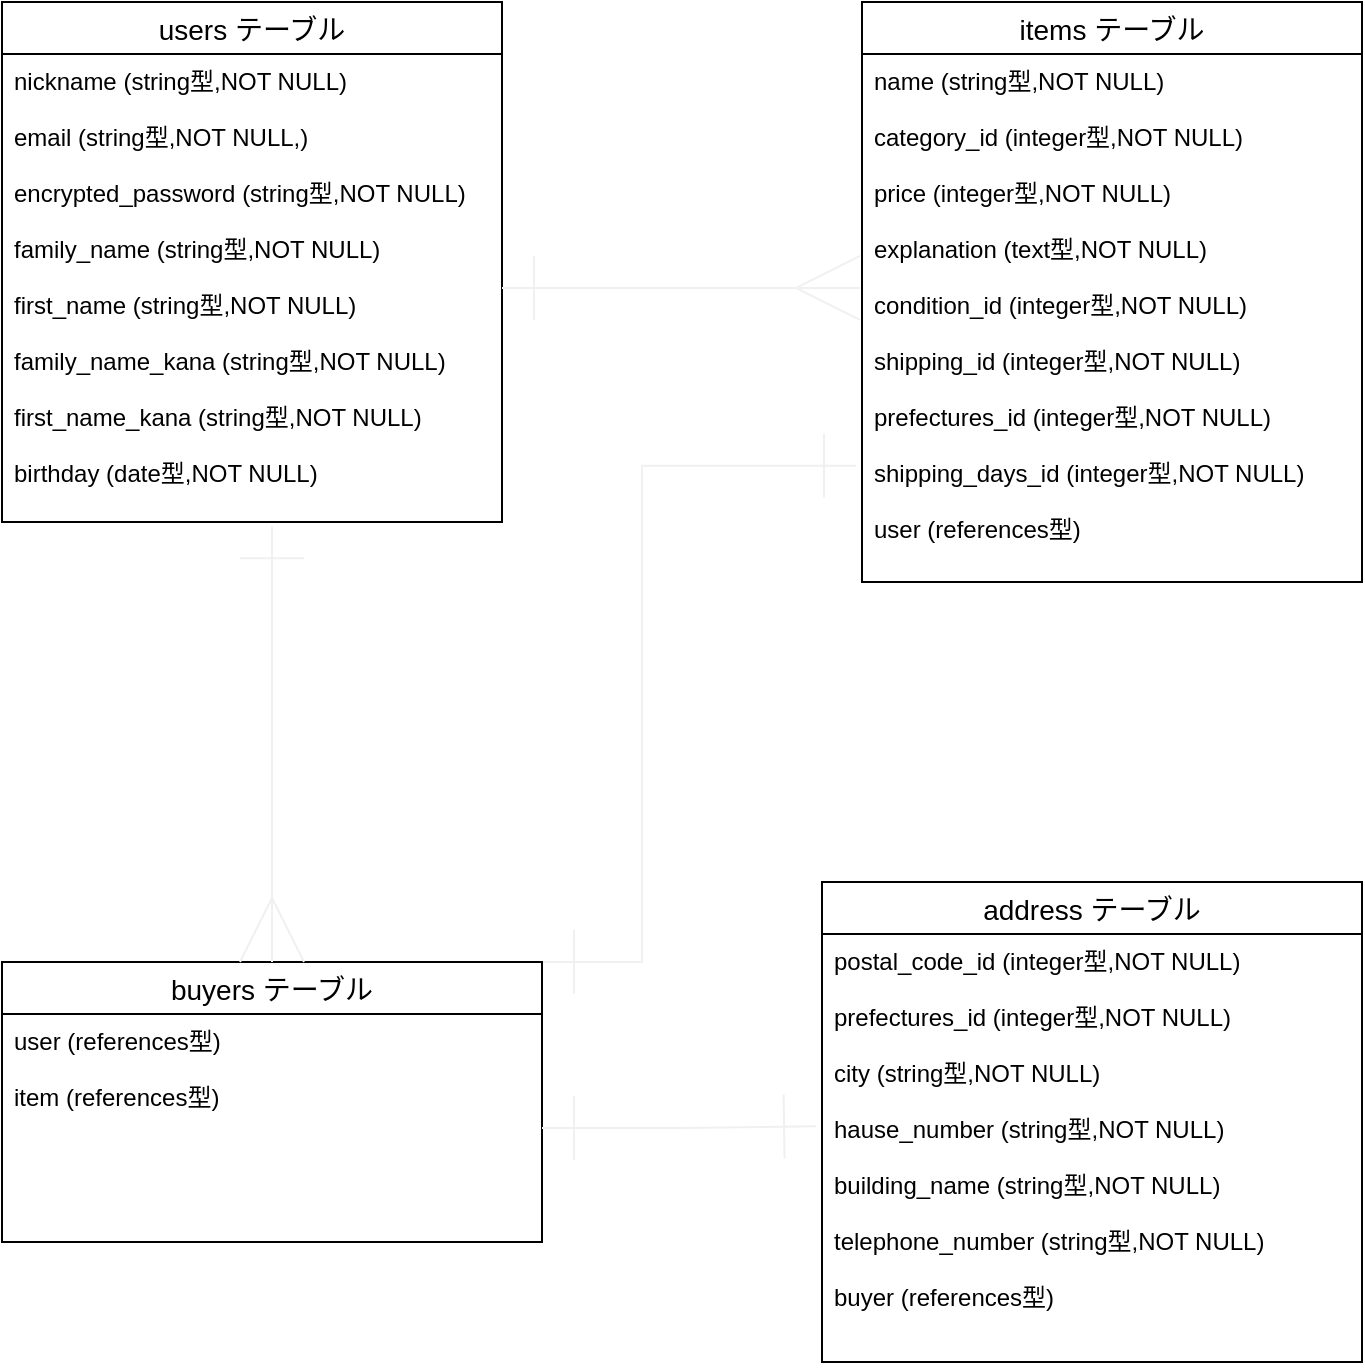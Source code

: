 <mxfile>
    <diagram id="QP2oNOcBx2eUWNQDQ7LL" name="ページ1">
        <mxGraphModel dx="967" dy="830" grid="1" gridSize="10" guides="1" tooltips="1" connect="1" arrows="1" fold="1" page="1" pageScale="1" pageWidth="827" pageHeight="1169" math="0" shadow="0">
            <root>
                <mxCell id="0"/>
                <mxCell id="1" parent="0"/>
                <mxCell id="2" value="users テーブル" style="swimlane;fontStyle=0;childLayout=stackLayout;horizontal=1;startSize=26;horizontalStack=0;resizeParent=1;resizeParentMax=0;resizeLast=0;collapsible=1;marginBottom=0;align=center;fontSize=14;" vertex="1" parent="1">
                    <mxGeometry x="80" y="40" width="250" height="260" as="geometry"/>
                </mxCell>
                <mxCell id="26" value="nickname (string型,NOT NULL)&#10;&#10;email (string型,NOT NULL,)&#10;&#10;encrypted_password (string型,NOT NULL)&#10;&#10;family_name (string型,NOT NULL)&#10;&#10;first_name (string型,NOT NULL)&#10;&#10;family_name_kana (string型,NOT NULL)&#10;&#10;first_name_kana (string型,NOT NULL)&#10;&#10;birthday (date型,NOT NULL)" style="text;strokeColor=none;fillColor=none;spacingLeft=4;spacingRight=4;overflow=hidden;rotatable=0;points=[[0,0.5],[1,0.5]];portConstraint=eastwest;fontSize=12;" vertex="1" parent="2">
                    <mxGeometry y="26" width="250" height="234" as="geometry"/>
                </mxCell>
                <mxCell id="6" value="items テーブル" style="swimlane;fontStyle=0;childLayout=stackLayout;horizontal=1;startSize=26;horizontalStack=0;resizeParent=1;resizeParentMax=0;resizeLast=0;collapsible=1;marginBottom=0;align=center;fontSize=14;" vertex="1" parent="1">
                    <mxGeometry x="510" y="40" width="250" height="290" as="geometry"/>
                </mxCell>
                <mxCell id="7" value="name (string型,NOT NULL)&#10;&#10;category_id (integer型,NOT NULL)&#10;&#10;price (integer型,NOT NULL)&#10;&#10;explanation (text型,NOT NULL)&#10;&#10;condition_id (integer型,NOT NULL)&#10;&#10;shipping_id (integer型,NOT NULL)&#10;&#10;prefectures_id (integer型,NOT NULL)&#10;&#10;shipping_days_id (integer型,NOT NULL)&#10;&#10;user (references型)" style="text;strokeColor=none;fillColor=none;spacingLeft=4;spacingRight=4;overflow=hidden;rotatable=0;points=[[0,0.5],[1,0.5]];portConstraint=eastwest;fontSize=12;" vertex="1" parent="6">
                    <mxGeometry y="26" width="250" height="264" as="geometry"/>
                </mxCell>
                <mxCell id="46" style="edgeStyle=orthogonalEdgeStyle;rounded=0;jumpSize=16;orthogonalLoop=1;jettySize=auto;html=1;exitX=1;exitY=0;exitDx=0;exitDy=0;startArrow=ERone;startFill=0;endArrow=ERone;endFill=0;startSize=30;endSize=30;sourcePerimeterSpacing=0;targetPerimeterSpacing=0;strokeColor=#F0F0F0;strokeWidth=1;entryX=-0.012;entryY=0.78;entryDx=0;entryDy=0;entryPerimeter=0;" edge="1" parent="1" source="11" target="7">
                    <mxGeometry relative="1" as="geometry">
                        <mxPoint x="430" y="230" as="targetPoint"/>
                        <Array as="points">
                            <mxPoint x="400" y="520"/>
                            <mxPoint x="400" y="272"/>
                        </Array>
                    </mxGeometry>
                </mxCell>
                <mxCell id="11" value="buyers テーブル" style="swimlane;fontStyle=0;childLayout=stackLayout;horizontal=1;startSize=26;horizontalStack=0;resizeParent=1;resizeParentMax=0;resizeLast=0;collapsible=1;marginBottom=0;align=center;fontSize=14;" vertex="1" parent="1">
                    <mxGeometry x="80" y="520" width="270" height="140" as="geometry"/>
                </mxCell>
                <mxCell id="12" value="user (references型)&#10;&#10;item (references型)&#10;&#10;" style="text;strokeColor=none;fillColor=none;spacingLeft=4;spacingRight=4;overflow=hidden;rotatable=0;points=[[0,0.5],[1,0.5]];portConstraint=eastwest;fontSize=12;" vertex="1" parent="11">
                    <mxGeometry y="26" width="270" height="114" as="geometry"/>
                </mxCell>
                <mxCell id="36" value="address テーブル" style="swimlane;fontStyle=0;childLayout=stackLayout;horizontal=1;startSize=26;horizontalStack=0;resizeParent=1;resizeParentMax=0;resizeLast=0;collapsible=1;marginBottom=0;align=center;fontSize=14;" vertex="1" parent="1">
                    <mxGeometry x="490" y="480" width="270" height="240" as="geometry"/>
                </mxCell>
                <mxCell id="37" value="postal_code_id (integer型,NOT NULL)&#10;&#10;prefectures_id (integer型,NOT NULL)&#10;&#10;city (string型,NOT NULL)&#10;&#10;hause_number (string型,NOT NULL)&#10;&#10;building_name (string型,NOT NULL)&#10;&#10;telephone_number (string型,NOT NULL)&#10;&#10;buyer (references型)" style="text;strokeColor=none;fillColor=none;spacingLeft=4;spacingRight=4;overflow=hidden;rotatable=0;points=[[0,0.5],[1,0.5]];portConstraint=eastwest;fontSize=12;" vertex="1" parent="36">
                    <mxGeometry y="26" width="270" height="214" as="geometry"/>
                </mxCell>
                <mxCell id="41" style="edgeStyle=orthogonalEdgeStyle;rounded=0;jumpSize=16;orthogonalLoop=1;jettySize=auto;html=1;exitX=1;exitY=0.5;exitDx=0;exitDy=0;entryX=-0.004;entryY=0.443;entryDx=0;entryDy=0;entryPerimeter=0;startArrow=ERone;startFill=0;endArrow=ERmany;endFill=0;startSize=30;endSize=30;sourcePerimeterSpacing=0;targetPerimeterSpacing=0;strokeColor=#F0F0F0;strokeWidth=1;" edge="1" parent="1" source="26" target="7">
                    <mxGeometry relative="1" as="geometry"/>
                </mxCell>
                <mxCell id="43" style="edgeStyle=orthogonalEdgeStyle;rounded=0;jumpSize=16;orthogonalLoop=1;jettySize=auto;html=1;entryX=0.5;entryY=0;entryDx=0;entryDy=0;startArrow=ERone;startFill=0;endArrow=ERmany;endFill=0;startSize=30;endSize=30;sourcePerimeterSpacing=0;targetPerimeterSpacing=0;strokeColor=#F0F0F0;strokeWidth=1;exitX=0.54;exitY=1.009;exitDx=0;exitDy=0;exitPerimeter=0;" edge="1" parent="1" source="26" target="11">
                    <mxGeometry relative="1" as="geometry">
                        <mxPoint x="390" y="330" as="sourcePoint"/>
                        <Array as="points">
                            <mxPoint x="215" y="340"/>
                            <mxPoint x="215" y="340"/>
                        </Array>
                    </mxGeometry>
                </mxCell>
                <mxCell id="49" style="edgeStyle=orthogonalEdgeStyle;rounded=0;jumpSize=16;orthogonalLoop=1;jettySize=auto;html=1;exitX=1;exitY=0.5;exitDx=0;exitDy=0;entryX=-0.011;entryY=0.449;entryDx=0;entryDy=0;entryPerimeter=0;startArrow=ERone;startFill=0;endArrow=ERone;endFill=0;startSize=30;endSize=30;sourcePerimeterSpacing=0;targetPerimeterSpacing=0;strokeColor=#F0F0F0;strokeWidth=1;" edge="1" parent="1" source="12" target="37">
                    <mxGeometry relative="1" as="geometry"/>
                </mxCell>
            </root>
        </mxGraphModel>
    </diagram>
</mxfile>